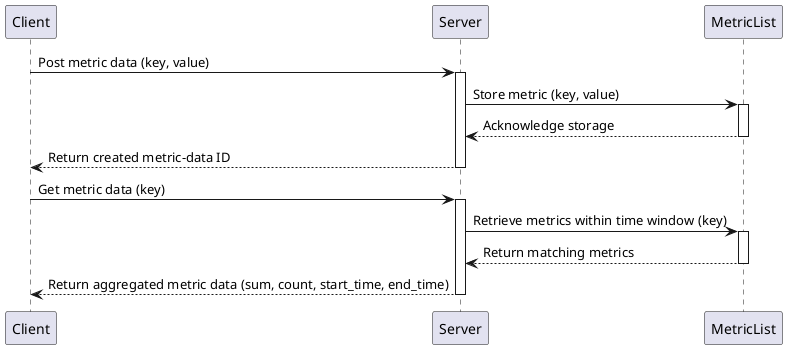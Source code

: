 @startuml
participant Client
participant Server
participant MetricList

Client -> Server: Post metric data (key, value)
activate Server
Server -> MetricList: Store metric (key, value)
activate MetricList
MetricList --> Server: Acknowledge storage
deactivate MetricList
Server --> Client: Return created metric-data ID
deactivate Server

Client -> Server: Get metric data (key)
activate Server
Server -> MetricList: Retrieve metrics within time window (key)
activate MetricList
MetricList --> Server: Return matching metrics
deactivate MetricList
Server --> Client: Return aggregated metric data (sum, count, start_time, end_time)
deactivate Server
@enduml
